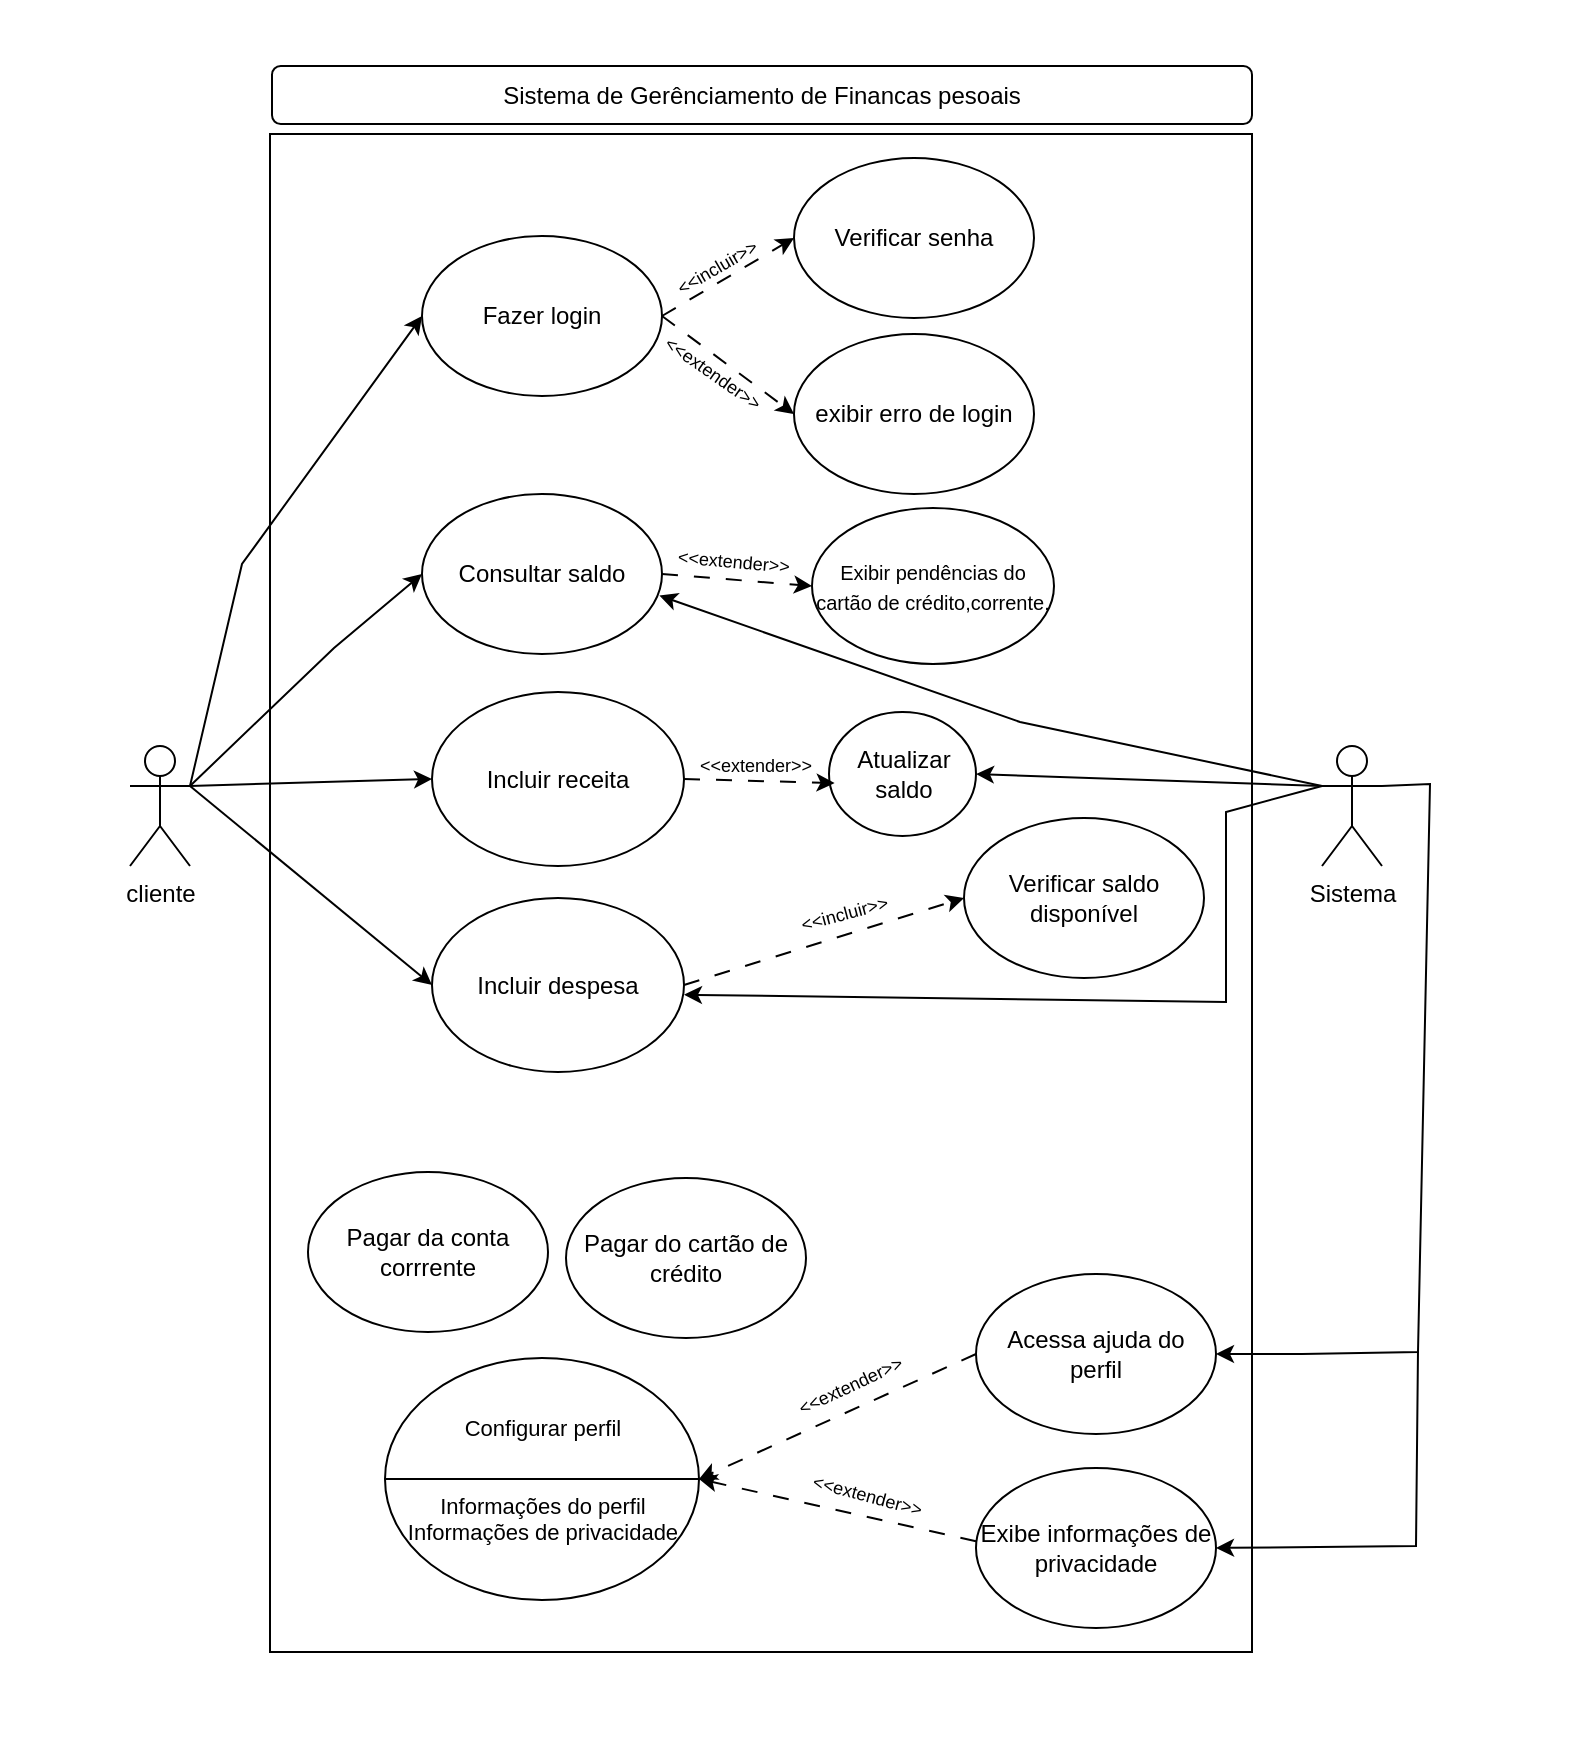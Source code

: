 <mxfile version="22.0.4" type="github">
  <diagram name="Page-1" id="4mHVYZyLnhP37JVIOnOW">
    <mxGraphModel dx="2634" dy="1196" grid="0" gridSize="10" guides="1" tooltips="1" connect="1" arrows="1" fold="1" page="0" pageScale="1" pageWidth="850" pageHeight="1100" background="#ffffff" math="0" shadow="0">
      <root>
        <mxCell id="0" />
        <mxCell id="1" parent="0" />
        <mxCell id="uMvzzYSh7ymHvS__3Q5s-1" value="&lt;div&gt;cliente&lt;/div&gt;&lt;div&gt;&lt;br&gt;&lt;/div&gt;" style="shape=umlActor;verticalLabelPosition=bottom;verticalAlign=top;html=1;outlineConnect=0;" parent="1" vertex="1">
          <mxGeometry x="-1115" y="212" width="30" height="60" as="geometry" />
        </mxCell>
        <mxCell id="uMvzzYSh7ymHvS__3Q5s-3" value="" style="rounded=0;whiteSpace=wrap;html=1;gradientColor=none;" parent="1" vertex="1">
          <mxGeometry x="-1045" y="-94" width="491" height="759" as="geometry" />
        </mxCell>
        <mxCell id="uMvzzYSh7ymHvS__3Q5s-6" value="Fazer login" style="ellipse;whiteSpace=wrap;html=1;" parent="1" vertex="1">
          <mxGeometry x="-969" y="-43" width="120" height="80" as="geometry" />
        </mxCell>
        <mxCell id="uMvzzYSh7ymHvS__3Q5s-7" value="Verificar senha" style="ellipse;whiteSpace=wrap;html=1;" parent="1" vertex="1">
          <mxGeometry x="-783" y="-82" width="120" height="80" as="geometry" />
        </mxCell>
        <mxCell id="uMvzzYSh7ymHvS__3Q5s-8" value="exibir erro de login" style="ellipse;whiteSpace=wrap;html=1;" parent="1" vertex="1">
          <mxGeometry x="-783" y="6" width="120" height="80" as="geometry" />
        </mxCell>
        <mxCell id="uMvzzYSh7ymHvS__3Q5s-10" value="Verificar saldo disponível" style="ellipse;whiteSpace=wrap;html=1;" parent="1" vertex="1">
          <mxGeometry x="-698" y="248" width="120" height="80" as="geometry" />
        </mxCell>
        <mxCell id="uMvzzYSh7ymHvS__3Q5s-11" value="&lt;div style=&quot;font-size: 11px;&quot;&gt;&lt;font style=&quot;font-size: 11px;&quot;&gt;Configurar perfil&lt;/font&gt;&lt;/div&gt;&lt;div style=&quot;font-size: 11px;&quot;&gt;&lt;font style=&quot;font-size: 11px;&quot;&gt;&lt;br&gt;&lt;/font&gt;&lt;/div&gt;&lt;div style=&quot;font-size: 11px;&quot;&gt;&lt;font style=&quot;font-size: 11px;&quot;&gt;&lt;br&gt;&lt;/font&gt;&lt;/div&gt;&lt;div style=&quot;font-size: 11px;&quot;&gt;&lt;font style=&quot;font-size: 11px;&quot;&gt;Informações do perfil&lt;/font&gt;&lt;/div&gt;&lt;div style=&quot;font-size: 11px;&quot;&gt;&lt;font style=&quot;font-size: 11px;&quot;&gt;Informações de privacidade&lt;font style=&quot;font-size: 11px;&quot;&gt;&lt;br&gt;&lt;/font&gt;&lt;/font&gt;&lt;/div&gt;" style="ellipse;whiteSpace=wrap;html=1;" parent="1" vertex="1">
          <mxGeometry x="-987.5" y="518" width="157" height="121" as="geometry" />
        </mxCell>
        <mxCell id="uMvzzYSh7ymHvS__3Q5s-12" value="Pagar da conta corrrente" style="ellipse;whiteSpace=wrap;html=1;" parent="1" vertex="1">
          <mxGeometry x="-1026" y="425" width="120" height="80" as="geometry" />
        </mxCell>
        <mxCell id="uMvzzYSh7ymHvS__3Q5s-13" value="Incluir despesa" style="ellipse;whiteSpace=wrap;html=1;" parent="1" vertex="1">
          <mxGeometry x="-964" y="288" width="126" height="87" as="geometry" />
        </mxCell>
        <mxCell id="uMvzzYSh7ymHvS__3Q5s-14" value="Consultar saldo" style="ellipse;whiteSpace=wrap;html=1;" parent="1" vertex="1">
          <mxGeometry x="-969" y="86" width="120" height="80" as="geometry" />
        </mxCell>
        <mxCell id="uMvzzYSh7ymHvS__3Q5s-20" value="" style="endArrow=classic;html=1;rounded=0;exitX=1;exitY=0.5;exitDx=0;exitDy=0;entryX=0;entryY=0.5;entryDx=0;entryDy=0;dashed=1;dashPattern=8 8;" parent="1" source="uMvzzYSh7ymHvS__3Q5s-6" target="uMvzzYSh7ymHvS__3Q5s-7" edge="1">
          <mxGeometry width="50" height="50" relative="1" as="geometry">
            <mxPoint x="-838" y="-2" as="sourcePoint" />
            <mxPoint x="-788" y="-52" as="targetPoint" />
          </mxGeometry>
        </mxCell>
        <mxCell id="uMvzzYSh7ymHvS__3Q5s-21" value="" style="endArrow=classic;html=1;rounded=0;exitX=1;exitY=0.5;exitDx=0;exitDy=0;entryX=0;entryY=0.5;entryDx=0;entryDy=0;dashed=1;dashPattern=8 8;" parent="1" source="uMvzzYSh7ymHvS__3Q5s-6" target="uMvzzYSh7ymHvS__3Q5s-8" edge="1">
          <mxGeometry width="50" height="50" relative="1" as="geometry">
            <mxPoint x="-841" y="23" as="sourcePoint" />
            <mxPoint x="-775" y="-16" as="targetPoint" />
          </mxGeometry>
        </mxCell>
        <mxCell id="uMvzzYSh7ymHvS__3Q5s-22" value="&lt;font style=&quot;font-size: 9px;&quot;&gt;&amp;lt;&amp;lt;incluir&amp;gt;&amp;gt;&lt;/font&gt;" style="text;html=1;strokeColor=none;fillColor=none;align=center;verticalAlign=middle;whiteSpace=wrap;rounded=0;rotation=-30;" parent="1" vertex="1">
          <mxGeometry x="-847" y="-35" width="50" height="13" as="geometry" />
        </mxCell>
        <mxCell id="uMvzzYSh7ymHvS__3Q5s-24" value="&lt;font style=&quot;font-size: 9px;&quot;&gt;&amp;lt;&amp;lt;extender&amp;gt;&amp;gt;&lt;/font&gt;" style="text;html=1;strokeColor=none;fillColor=none;align=center;verticalAlign=middle;whiteSpace=wrap;rounded=0;rotation=35;" parent="1" vertex="1">
          <mxGeometry x="-848" y="20" width="50" height="10" as="geometry" />
        </mxCell>
        <mxCell id="uMvzzYSh7ymHvS__3Q5s-25" value="" style="endArrow=classic;html=1;rounded=0;entryX=0;entryY=0.5;entryDx=0;entryDy=0;exitX=1;exitY=0.333;exitDx=0;exitDy=0;exitPerimeter=0;" parent="1" source="uMvzzYSh7ymHvS__3Q5s-1" target="uMvzzYSh7ymHvS__3Q5s-6" edge="1">
          <mxGeometry width="50" height="50" relative="1" as="geometry">
            <mxPoint x="-1056" y="50" as="sourcePoint" />
            <mxPoint x="-1006" as="targetPoint" />
            <Array as="points">
              <mxPoint x="-1059" y="121" />
            </Array>
          </mxGeometry>
        </mxCell>
        <mxCell id="uMvzzYSh7ymHvS__3Q5s-26" value="" style="endArrow=classic;html=1;rounded=0;entryX=0;entryY=0.5;entryDx=0;entryDy=0;exitX=1;exitY=0.333;exitDx=0;exitDy=0;exitPerimeter=0;" parent="1" source="uMvzzYSh7ymHvS__3Q5s-1" target="uMvzzYSh7ymHvS__3Q5s-14" edge="1">
          <mxGeometry width="50" height="50" relative="1" as="geometry">
            <mxPoint x="-1058" y="237" as="sourcePoint" />
            <mxPoint x="-959" y="7" as="targetPoint" />
            <Array as="points">
              <mxPoint x="-1013" y="163" />
            </Array>
          </mxGeometry>
        </mxCell>
        <mxCell id="uMvzzYSh7ymHvS__3Q5s-28" value="" style="endArrow=classic;html=1;rounded=0;entryX=0;entryY=0.5;entryDx=0;entryDy=0;exitX=1;exitY=0.333;exitDx=0;exitDy=0;exitPerimeter=0;" parent="1" source="uMvzzYSh7ymHvS__3Q5s-1" target="uMvzzYSh7ymHvS__3Q5s-13" edge="1">
          <mxGeometry width="50" height="50" relative="1" as="geometry">
            <mxPoint x="-1058" y="237" as="sourcePoint" />
            <mxPoint x="-962" y="232" as="targetPoint" />
            <Array as="points" />
          </mxGeometry>
        </mxCell>
        <mxCell id="uMvzzYSh7ymHvS__3Q5s-37" value="" style="endArrow=classic;html=1;rounded=0;exitX=1;exitY=0.5;exitDx=0;exitDy=0;entryX=0;entryY=0.5;entryDx=0;entryDy=0;dashed=1;dashPattern=8 8;" parent="1" source="uMvzzYSh7ymHvS__3Q5s-13" target="uMvzzYSh7ymHvS__3Q5s-10" edge="1">
          <mxGeometry width="50" height="50" relative="1" as="geometry">
            <mxPoint x="-847" y="307" as="sourcePoint" />
            <mxPoint x="-788" y="339" as="targetPoint" />
          </mxGeometry>
        </mxCell>
        <mxCell id="uMvzzYSh7ymHvS__3Q5s-38" value="&lt;font style=&quot;font-size: 10px;&quot;&gt;Exibir pendências do cartão de crédito,corrente.&lt;font style=&quot;font-size: 10px;&quot;&gt;&lt;br&gt;&lt;/font&gt;&lt;/font&gt;" style="ellipse;whiteSpace=wrap;html=1;" parent="1" vertex="1">
          <mxGeometry x="-774" y="93" width="121" height="78" as="geometry" />
        </mxCell>
        <mxCell id="uMvzzYSh7ymHvS__3Q5s-39" value="" style="endArrow=classic;html=1;rounded=0;entryX=0;entryY=0.5;entryDx=0;entryDy=0;exitX=1;exitY=0.5;exitDx=0;exitDy=0;dashed=1;dashPattern=8 8;" parent="1" source="uMvzzYSh7ymHvS__3Q5s-14" target="uMvzzYSh7ymHvS__3Q5s-38" edge="1">
          <mxGeometry width="50" height="50" relative="1" as="geometry">
            <mxPoint x="-849" y="151" as="sourcePoint" />
            <mxPoint x="-799" y="101" as="targetPoint" />
          </mxGeometry>
        </mxCell>
        <mxCell id="uMvzzYSh7ymHvS__3Q5s-40" value="&lt;font style=&quot;font-size: 9px;&quot;&gt;&amp;lt;&amp;lt;extender&amp;gt;&amp;gt;&lt;/font&gt;" style="text;html=1;strokeColor=none;fillColor=none;align=center;verticalAlign=middle;whiteSpace=wrap;rounded=0;rotation=5;" parent="1" vertex="1">
          <mxGeometry x="-838" y="114" width="50" height="10" as="geometry" />
        </mxCell>
        <mxCell id="uMvzzYSh7ymHvS__3Q5s-41" value="Pagar do cartão de crédito" style="ellipse;whiteSpace=wrap;html=1;" parent="1" vertex="1">
          <mxGeometry x="-897" y="428" width="120" height="80" as="geometry" />
        </mxCell>
        <mxCell id="uMvzzYSh7ymHvS__3Q5s-44" value="" style="endArrow=none;html=1;rounded=0;entryX=1;entryY=0.5;entryDx=0;entryDy=0;exitX=0;exitY=0.5;exitDx=0;exitDy=0;" parent="1" source="uMvzzYSh7ymHvS__3Q5s-11" target="uMvzzYSh7ymHvS__3Q5s-11" edge="1">
          <mxGeometry width="50" height="50" relative="1" as="geometry">
            <mxPoint x="-1000" y="617.5" as="sourcePoint" />
            <mxPoint x="-950" y="567.5" as="targetPoint" />
          </mxGeometry>
        </mxCell>
        <mxCell id="uMvzzYSh7ymHvS__3Q5s-46" value="Acessa ajuda do perfil" style="ellipse;whiteSpace=wrap;html=1;" parent="1" vertex="1">
          <mxGeometry x="-692" y="476" width="120" height="80" as="geometry" />
        </mxCell>
        <mxCell id="uMvzzYSh7ymHvS__3Q5s-47" value="Exibe informações de privacidade" style="ellipse;whiteSpace=wrap;html=1;" parent="1" vertex="1">
          <mxGeometry x="-692" y="573" width="120" height="80" as="geometry" />
        </mxCell>
        <mxCell id="uMvzzYSh7ymHvS__3Q5s-48" value="" style="endArrow=classic;html=1;rounded=0;entryX=1;entryY=0.5;entryDx=0;entryDy=0;exitX=0;exitY=0.5;exitDx=0;exitDy=0;dashed=1;dashPattern=8 8;" parent="1" source="uMvzzYSh7ymHvS__3Q5s-46" target="uMvzzYSh7ymHvS__3Q5s-11" edge="1">
          <mxGeometry width="50" height="50" relative="1" as="geometry">
            <mxPoint x="-730.53" y="512" as="sourcePoint" />
            <mxPoint x="-735.469" y="613" as="targetPoint" />
          </mxGeometry>
        </mxCell>
        <mxCell id="uMvzzYSh7ymHvS__3Q5s-50" value="" style="endArrow=classic;html=1;rounded=0;entryX=1;entryY=0.5;entryDx=0;entryDy=0;exitX=0;exitY=0.458;exitDx=0;exitDy=0;exitPerimeter=0;dashed=1;dashPattern=8 8;" parent="1" source="uMvzzYSh7ymHvS__3Q5s-47" target="uMvzzYSh7ymHvS__3Q5s-11" edge="1">
          <mxGeometry width="50" height="50" relative="1" as="geometry">
            <mxPoint x="-689" y="563" as="sourcePoint" />
            <mxPoint x="-830" y="611" as="targetPoint" />
          </mxGeometry>
        </mxCell>
        <mxCell id="uMvzzYSh7ymHvS__3Q5s-51" style="edgeStyle=orthogonalEdgeStyle;rounded=0;orthogonalLoop=1;jettySize=auto;html=1;exitX=0.5;exitY=1;exitDx=0;exitDy=0;" parent="1" source="uMvzzYSh7ymHvS__3Q5s-3" target="uMvzzYSh7ymHvS__3Q5s-3" edge="1">
          <mxGeometry relative="1" as="geometry" />
        </mxCell>
        <mxCell id="uMvzzYSh7ymHvS__3Q5s-55" value="" style="endArrow=classic;html=1;rounded=0;entryX=0.989;entryY=0.635;entryDx=0;entryDy=0;entryPerimeter=0;exitX=0;exitY=0.333;exitDx=0;exitDy=0;exitPerimeter=0;" parent="1" source="uMvzzYSh7ymHvS__3Q5s-53" target="uMvzzYSh7ymHvS__3Q5s-14" edge="1">
          <mxGeometry width="50" height="50" relative="1" as="geometry">
            <mxPoint x="-534" y="212" as="sourcePoint" />
            <mxPoint x="-398" y="150" as="targetPoint" />
            <Array as="points">
              <mxPoint x="-670" y="200" />
            </Array>
          </mxGeometry>
        </mxCell>
        <mxCell id="uMvzzYSh7ymHvS__3Q5s-58" value="" style="endArrow=classic;html=1;rounded=0;entryX=1;entryY=0.556;entryDx=0;entryDy=0;entryPerimeter=0;exitX=0;exitY=0.333;exitDx=0;exitDy=0;exitPerimeter=0;" parent="1" source="uMvzzYSh7ymHvS__3Q5s-53" target="uMvzzYSh7ymHvS__3Q5s-13" edge="1">
          <mxGeometry width="50" height="50" relative="1" as="geometry">
            <mxPoint x="-484" y="233" as="sourcePoint" />
            <mxPoint x="-573" y="249" as="targetPoint" />
            <Array as="points">
              <mxPoint x="-567" y="245" />
              <mxPoint x="-567" y="340" />
            </Array>
          </mxGeometry>
        </mxCell>
        <mxCell id="uMvzzYSh7ymHvS__3Q5s-59" value="Sistema de Gerênciamento de Financas pesoais" style="rounded=1;whiteSpace=wrap;html=1;" parent="1" vertex="1">
          <mxGeometry x="-1044" y="-128" width="490" height="29" as="geometry" />
        </mxCell>
        <mxCell id="uMvzzYSh7ymHvS__3Q5s-60" value="&lt;font style=&quot;font-size: 9px;&quot;&gt;&amp;lt;&amp;lt;extender&amp;gt;&amp;gt;&lt;/font&gt;" style="text;html=1;strokeColor=none;fillColor=none;align=center;verticalAlign=middle;whiteSpace=wrap;rounded=0;rotation=-25;" parent="1" vertex="1">
          <mxGeometry x="-780" y="526" width="50" height="10" as="geometry" />
        </mxCell>
        <mxCell id="uMvzzYSh7ymHvS__3Q5s-61" value="&lt;font style=&quot;font-size: 9px;&quot;&gt;&amp;lt;&amp;lt;extender&amp;gt;&amp;gt;&lt;/font&gt;" style="text;html=1;strokeColor=none;fillColor=none;align=center;verticalAlign=middle;whiteSpace=wrap;rounded=0;rotation=15;" parent="1" vertex="1">
          <mxGeometry x="-771" y="581" width="50" height="10" as="geometry" />
        </mxCell>
        <mxCell id="uMvzzYSh7ymHvS__3Q5s-53" value="&lt;div&gt;Sistema&lt;/div&gt;&lt;div&gt;&lt;br&gt;&lt;/div&gt;" style="shape=umlActor;verticalLabelPosition=bottom;verticalAlign=top;html=1;outlineConnect=0;" parent="1" vertex="1">
          <mxGeometry x="-519" y="212" width="30" height="60" as="geometry" />
        </mxCell>
        <mxCell id="EN-Y4e7MSlpIUZhQGP21-2" value="" style="endArrow=classic;html=1;rounded=0;exitX=1;exitY=0.333;exitDx=0;exitDy=0;exitPerimeter=0;entryX=1;entryY=0.5;entryDx=0;entryDy=0;" parent="1" source="uMvzzYSh7ymHvS__3Q5s-53" target="uMvzzYSh7ymHvS__3Q5s-46" edge="1">
          <mxGeometry width="50" height="50" relative="1" as="geometry">
            <mxPoint x="-474" y="391" as="sourcePoint" />
            <mxPoint x="-512" y="491" as="targetPoint" />
            <Array as="points">
              <mxPoint x="-465" y="231" />
              <mxPoint x="-471" y="515" />
              <mxPoint x="-529" y="516" />
            </Array>
          </mxGeometry>
        </mxCell>
        <mxCell id="EN-Y4e7MSlpIUZhQGP21-3" value="" style="endArrow=classic;html=1;rounded=0;entryX=1;entryY=0.5;entryDx=0;entryDy=0;" parent="1" target="uMvzzYSh7ymHvS__3Q5s-47" edge="1">
          <mxGeometry width="50" height="50" relative="1" as="geometry">
            <mxPoint x="-471" y="514" as="sourcePoint" />
            <mxPoint x="-442" y="639" as="targetPoint" />
            <Array as="points">
              <mxPoint x="-472" y="612" />
            </Array>
          </mxGeometry>
        </mxCell>
        <mxCell id="_Nm2-gPWRADuJWkeKavG-1" value="Incluir receita" style="ellipse;whiteSpace=wrap;html=1;" vertex="1" parent="1">
          <mxGeometry x="-964" y="185" width="126" height="87" as="geometry" />
        </mxCell>
        <mxCell id="_Nm2-gPWRADuJWkeKavG-4" value="" style="endArrow=classic;html=1;rounded=0;exitX=1;exitY=0.333;exitDx=0;exitDy=0;exitPerimeter=0;entryX=0;entryY=0.5;entryDx=0;entryDy=0;" edge="1" parent="1" source="uMvzzYSh7ymHvS__3Q5s-1" target="_Nm2-gPWRADuJWkeKavG-1">
          <mxGeometry width="50" height="50" relative="1" as="geometry">
            <mxPoint x="-985" y="244" as="sourcePoint" />
            <mxPoint x="-935" y="194" as="targetPoint" />
          </mxGeometry>
        </mxCell>
        <mxCell id="_Nm2-gPWRADuJWkeKavG-5" value="&lt;font style=&quot;font-size: 9px;&quot;&gt;&amp;lt;&amp;lt;incluir&amp;gt;&amp;gt;&lt;/font&gt;" style="text;html=1;strokeColor=none;fillColor=none;align=center;verticalAlign=middle;whiteSpace=wrap;rounded=0;rotation=-15;" vertex="1" parent="1">
          <mxGeometry x="-783" y="288" width="50" height="13" as="geometry" />
        </mxCell>
        <mxCell id="_Nm2-gPWRADuJWkeKavG-6" value="Atualizar saldo" style="ellipse;whiteSpace=wrap;html=1;" vertex="1" parent="1">
          <mxGeometry x="-765.5" y="195" width="73.5" height="62" as="geometry" />
        </mxCell>
        <mxCell id="_Nm2-gPWRADuJWkeKavG-8" value="" style="endArrow=classic;html=1;rounded=0;exitX=1;exitY=0.5;exitDx=0;exitDy=0;entryX=0.038;entryY=0.573;entryDx=0;entryDy=0;dashed=1;dashPattern=8 8;entryPerimeter=0;" edge="1" parent="1" source="_Nm2-gPWRADuJWkeKavG-1" target="_Nm2-gPWRADuJWkeKavG-6">
          <mxGeometry width="50" height="50" relative="1" as="geometry">
            <mxPoint x="-840" y="285" as="sourcePoint" />
            <mxPoint x="-746" y="224" as="targetPoint" />
          </mxGeometry>
        </mxCell>
        <mxCell id="_Nm2-gPWRADuJWkeKavG-9" value="&lt;font style=&quot;font-size: 9px;&quot;&gt;&amp;lt;&amp;lt;extender&amp;gt;&amp;gt;&lt;/font&gt;" style="text;html=1;strokeColor=none;fillColor=none;align=center;verticalAlign=middle;whiteSpace=wrap;rounded=0;rotation=0;" vertex="1" parent="1">
          <mxGeometry x="-827" y="214" width="50" height="13" as="geometry" />
        </mxCell>
        <mxCell id="_Nm2-gPWRADuJWkeKavG-10" value="" style="endArrow=classic;html=1;rounded=0;exitX=0;exitY=0.333;exitDx=0;exitDy=0;exitPerimeter=0;entryX=1;entryY=0.5;entryDx=0;entryDy=0;" edge="1" parent="1" source="uMvzzYSh7ymHvS__3Q5s-53" target="_Nm2-gPWRADuJWkeKavG-6">
          <mxGeometry width="50" height="50" relative="1" as="geometry">
            <mxPoint x="-677" y="216" as="sourcePoint" />
            <mxPoint x="-627" y="166" as="targetPoint" />
          </mxGeometry>
        </mxCell>
        <mxCell id="_Nm2-gPWRADuJWkeKavG-11" value="" style="rounded=0;whiteSpace=wrap;html=1;fontColor=default;gradientColor=none;strokeColor=none;" vertex="1" parent="1">
          <mxGeometry x="-1180" y="201" width="59" height="60" as="geometry" />
        </mxCell>
        <mxCell id="_Nm2-gPWRADuJWkeKavG-12" value="" style="rounded=0;whiteSpace=wrap;html=1;fontColor=default;gradientColor=none;strokeColor=none;" vertex="1" parent="1">
          <mxGeometry x="-454" y="195" width="59" height="60" as="geometry" />
        </mxCell>
        <mxCell id="_Nm2-gPWRADuJWkeKavG-13" value="" style="rounded=0;whiteSpace=wrap;html=1;fontColor=default;gradientColor=none;strokeColor=none;" vertex="1" parent="1">
          <mxGeometry x="-838" y="-161" width="59" height="28" as="geometry" />
        </mxCell>
        <mxCell id="_Nm2-gPWRADuJWkeKavG-14" value="" style="rounded=0;whiteSpace=wrap;html=1;fontColor=default;gradientColor=none;strokeColor=none;" vertex="1" parent="1">
          <mxGeometry x="-822" y="677" width="59" height="34" as="geometry" />
        </mxCell>
      </root>
    </mxGraphModel>
  </diagram>
</mxfile>
